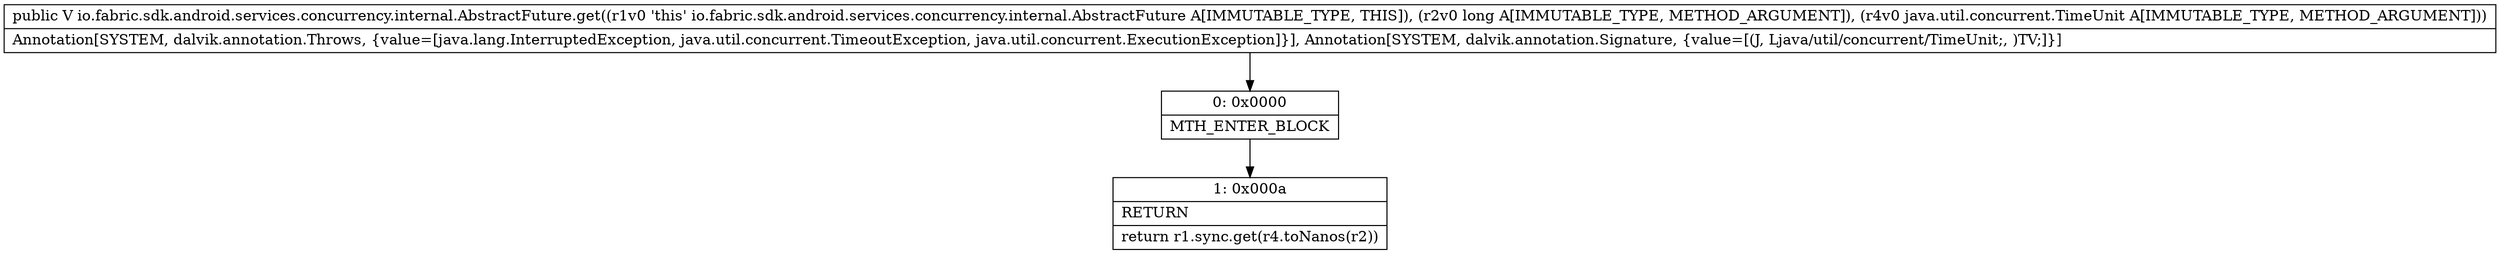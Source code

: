 digraph "CFG forio.fabric.sdk.android.services.concurrency.internal.AbstractFuture.get(JLjava\/util\/concurrent\/TimeUnit;)Ljava\/lang\/Object;" {
Node_0 [shape=record,label="{0\:\ 0x0000|MTH_ENTER_BLOCK\l}"];
Node_1 [shape=record,label="{1\:\ 0x000a|RETURN\l|return r1.sync.get(r4.toNanos(r2))\l}"];
MethodNode[shape=record,label="{public V io.fabric.sdk.android.services.concurrency.internal.AbstractFuture.get((r1v0 'this' io.fabric.sdk.android.services.concurrency.internal.AbstractFuture A[IMMUTABLE_TYPE, THIS]), (r2v0 long A[IMMUTABLE_TYPE, METHOD_ARGUMENT]), (r4v0 java.util.concurrent.TimeUnit A[IMMUTABLE_TYPE, METHOD_ARGUMENT]))  | Annotation[SYSTEM, dalvik.annotation.Throws, \{value=[java.lang.InterruptedException, java.util.concurrent.TimeoutException, java.util.concurrent.ExecutionException]\}], Annotation[SYSTEM, dalvik.annotation.Signature, \{value=[(J, Ljava\/util\/concurrent\/TimeUnit;, )TV;]\}]\l}"];
MethodNode -> Node_0;
Node_0 -> Node_1;
}

